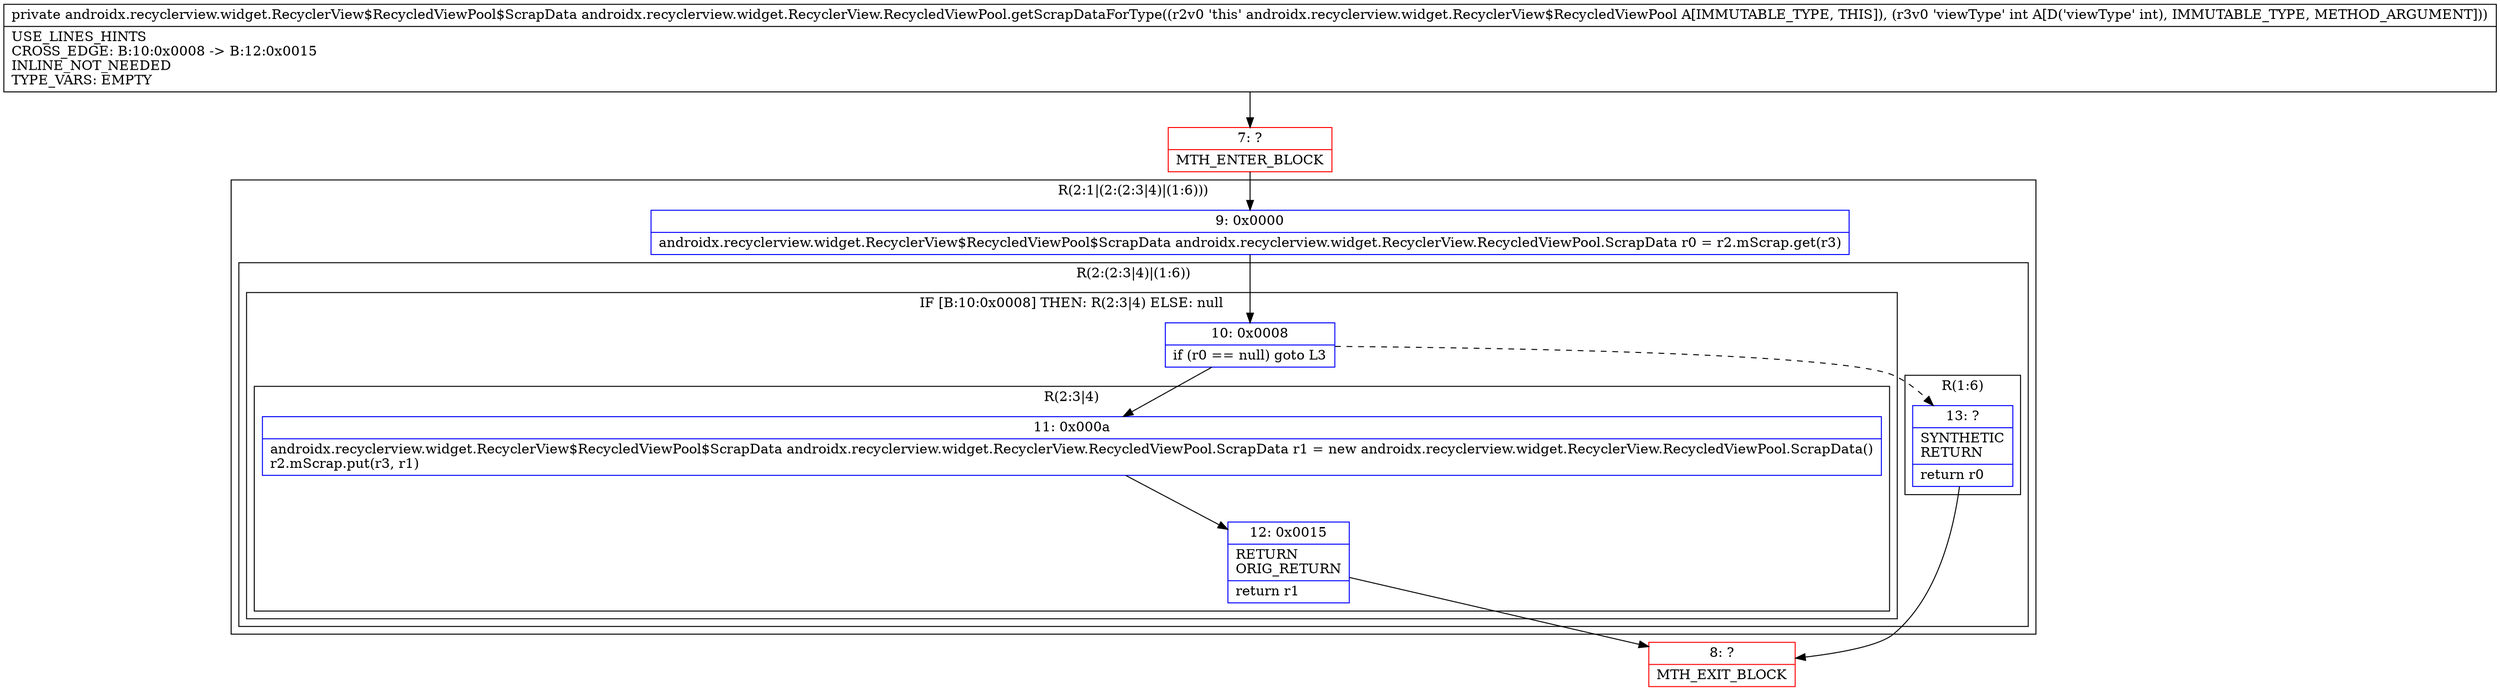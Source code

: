 digraph "CFG forandroidx.recyclerview.widget.RecyclerView.RecycledViewPool.getScrapDataForType(I)Landroidx\/recyclerview\/widget\/RecyclerView$RecycledViewPool$ScrapData;" {
subgraph cluster_Region_1971579727 {
label = "R(2:1|(2:(2:3|4)|(1:6)))";
node [shape=record,color=blue];
Node_9 [shape=record,label="{9\:\ 0x0000|androidx.recyclerview.widget.RecyclerView$RecycledViewPool$ScrapData androidx.recyclerview.widget.RecyclerView.RecycledViewPool.ScrapData r0 = r2.mScrap.get(r3)\l}"];
subgraph cluster_Region_203228188 {
label = "R(2:(2:3|4)|(1:6))";
node [shape=record,color=blue];
subgraph cluster_IfRegion_2009541593 {
label = "IF [B:10:0x0008] THEN: R(2:3|4) ELSE: null";
node [shape=record,color=blue];
Node_10 [shape=record,label="{10\:\ 0x0008|if (r0 == null) goto L3\l}"];
subgraph cluster_Region_1739145708 {
label = "R(2:3|4)";
node [shape=record,color=blue];
Node_11 [shape=record,label="{11\:\ 0x000a|androidx.recyclerview.widget.RecyclerView$RecycledViewPool$ScrapData androidx.recyclerview.widget.RecyclerView.RecycledViewPool.ScrapData r1 = new androidx.recyclerview.widget.RecyclerView.RecycledViewPool.ScrapData()\lr2.mScrap.put(r3, r1)\l}"];
Node_12 [shape=record,label="{12\:\ 0x0015|RETURN\lORIG_RETURN\l|return r1\l}"];
}
}
subgraph cluster_Region_160541475 {
label = "R(1:6)";
node [shape=record,color=blue];
Node_13 [shape=record,label="{13\:\ ?|SYNTHETIC\lRETURN\l|return r0\l}"];
}
}
}
Node_7 [shape=record,color=red,label="{7\:\ ?|MTH_ENTER_BLOCK\l}"];
Node_8 [shape=record,color=red,label="{8\:\ ?|MTH_EXIT_BLOCK\l}"];
MethodNode[shape=record,label="{private androidx.recyclerview.widget.RecyclerView$RecycledViewPool$ScrapData androidx.recyclerview.widget.RecyclerView.RecycledViewPool.getScrapDataForType((r2v0 'this' androidx.recyclerview.widget.RecyclerView$RecycledViewPool A[IMMUTABLE_TYPE, THIS]), (r3v0 'viewType' int A[D('viewType' int), IMMUTABLE_TYPE, METHOD_ARGUMENT]))  | USE_LINES_HINTS\lCROSS_EDGE: B:10:0x0008 \-\> B:12:0x0015\lINLINE_NOT_NEEDED\lTYPE_VARS: EMPTY\l}"];
MethodNode -> Node_7;Node_9 -> Node_10;
Node_10 -> Node_11;
Node_10 -> Node_13[style=dashed];
Node_11 -> Node_12;
Node_12 -> Node_8;
Node_13 -> Node_8;
Node_7 -> Node_9;
}

